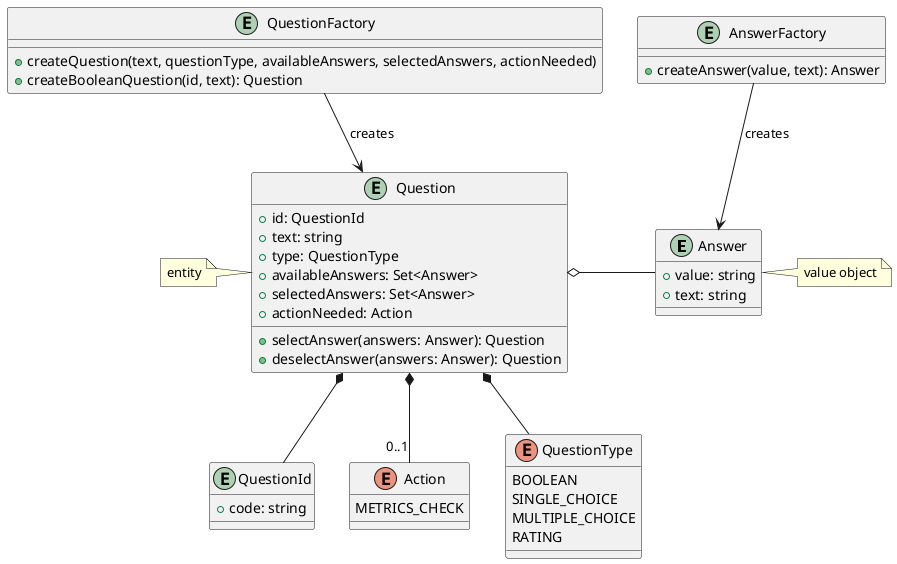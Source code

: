 @startuml

entity Answer {
  +value: string
  +text: string
}

entity Question {
  +id: QuestionId
  +text: string
  +type: QuestionType
  +availableAnswers: Set<Answer>
  +selectedAnswers: Set<Answer>
  +selectAnswer(answers: Answer): Question
  +deselectAnswer(answers: Answer): Question
  +actionNeeded: Action
}

entity QuestionId {
  +code: string
}

entity AnswerFactory {
  +createAnswer(value, text): Answer
}

entity QuestionFactory {
  +createQuestion(text, questionType, availableAnswers, selectedAnswers, actionNeeded)
  +createBooleanQuestion(id, text): Question
}

enum Action {
  METRICS_CHECK
}

enum QuestionType {
  BOOLEAN
  SINGLE_CHOICE
  MULTIPLE_CHOICE
  RATING
}

AnswerFactory --> Answer : creates
QuestionFactory --> Question : creates
Question o-right- Answer
Question *-- QuestionId
Question *-- QuestionType
Question *-- "0..1" Action

note left of Question : entity
note right of Answer : value object


@enduml